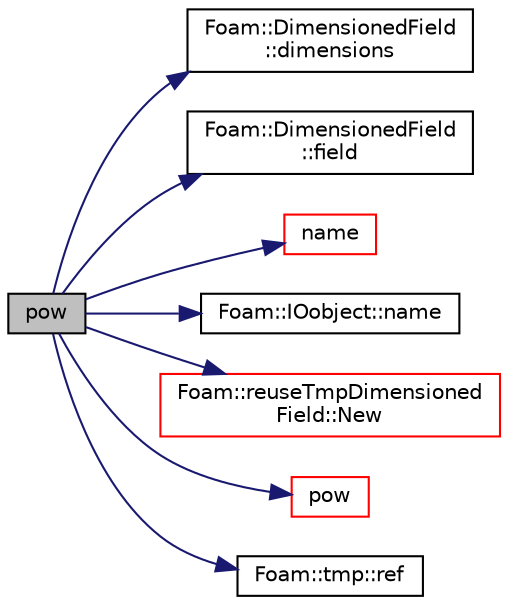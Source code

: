 digraph "pow"
{
  bgcolor="transparent";
  edge [fontname="Helvetica",fontsize="10",labelfontname="Helvetica",labelfontsize="10"];
  node [fontname="Helvetica",fontsize="10",shape=record];
  rankdir="LR";
  Node62412 [label="pow",height=0.2,width=0.4,color="black", fillcolor="grey75", style="filled", fontcolor="black"];
  Node62412 -> Node62413 [color="midnightblue",fontsize="10",style="solid",fontname="Helvetica"];
  Node62413 [label="Foam::DimensionedField\l::dimensions",height=0.2,width=0.4,color="black",URL="$a27497.html#a512673c2674ca2d38885f1bb5f6994fb",tooltip="Return dimensions. "];
  Node62412 -> Node62414 [color="midnightblue",fontsize="10",style="solid",fontname="Helvetica"];
  Node62414 [label="Foam::DimensionedField\l::field",height=0.2,width=0.4,color="black",URL="$a27497.html#ac2dbc74fd80315697e3bfbe57956ad89"];
  Node62412 -> Node62415 [color="midnightblue",fontsize="10",style="solid",fontname="Helvetica"];
  Node62415 [label="name",height=0.2,width=0.4,color="red",URL="$a21851.html#adcb0df2bd4953cb6bb390272d8263c3a",tooltip="Return a string representation of a complex. "];
  Node62412 -> Node62418 [color="midnightblue",fontsize="10",style="solid",fontname="Helvetica"];
  Node62418 [label="Foam::IOobject::name",height=0.2,width=0.4,color="black",URL="$a27249.html#acc80e00a8ac919288fb55bd14cc88bf6",tooltip="Return name. "];
  Node62412 -> Node62419 [color="midnightblue",fontsize="10",style="solid",fontname="Helvetica"];
  Node62419 [label="Foam::reuseTmpDimensioned\lField::New",height=0.2,width=0.4,color="red",URL="$a27501.html#ac9d5944d64c3d0f1bbd5a440270aa467"];
  Node62412 -> Node62423 [color="midnightblue",fontsize="10",style="solid",fontname="Helvetica"];
  Node62423 [label="pow",height=0.2,width=0.4,color="red",URL="$a21851.html#a7500c8e9d27a442adc75e287de074c7c"];
  Node62412 -> Node62427 [color="midnightblue",fontsize="10",style="solid",fontname="Helvetica"];
  Node62427 [label="Foam::tmp::ref",height=0.2,width=0.4,color="black",URL="$a27077.html#aeaf81e641282874cef07f5b808efc83b",tooltip="Return non-const reference or generate a fatal error. "];
}
